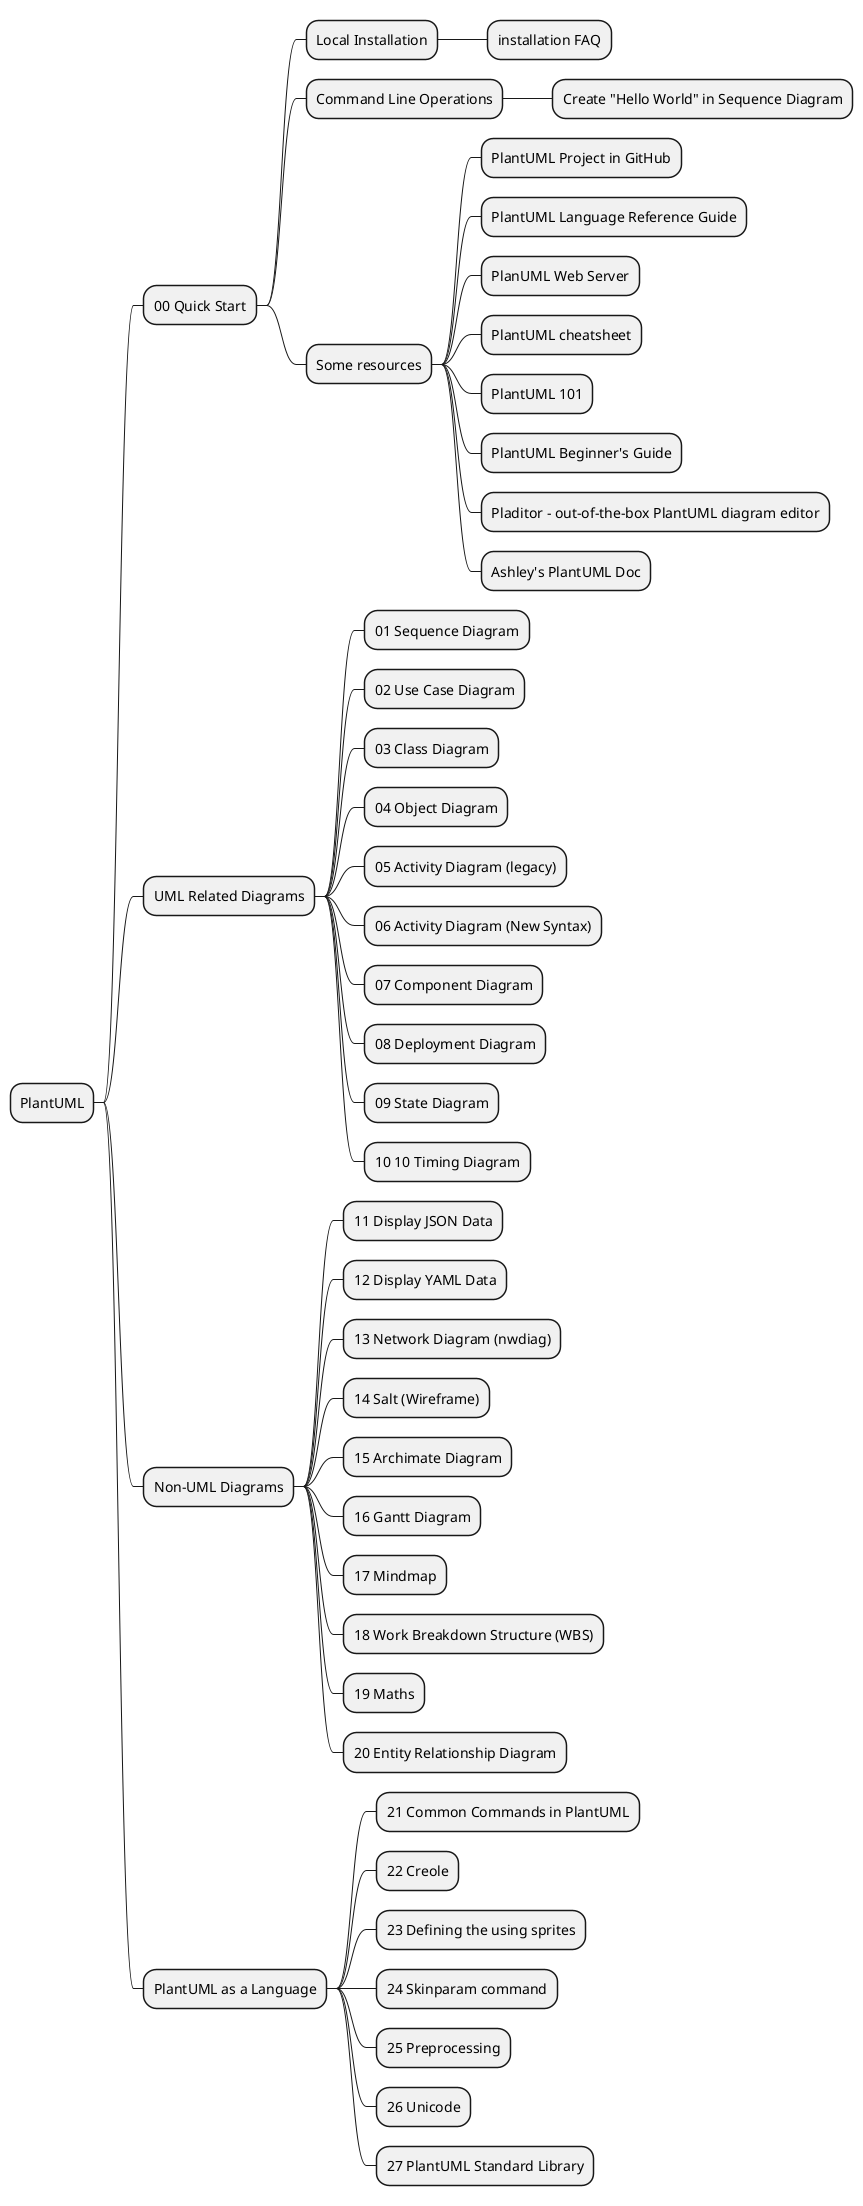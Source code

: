 @startmindmap
* PlantUML
** 00 Quick Start
*** Local Installation
**** installation FAQ
*** Command Line Operations
**** Create "Hello World" in Sequence Diagram
*** Some resources
**** PlantUML Project in GitHub
**** PlantUML Language Reference Guide
**** PlanUML Web Server
**** PlantUML cheatsheet
**** PlantUML 101
**** PlantUML Beginner's Guide
**** Pladitor - out-of-the-box PlantUML diagram editor
**** Ashley's PlantUML Doc
** UML Related Diagrams
*** 01 Sequence Diagram
*** 02 Use Case Diagram
*** 03 Class Diagram
*** 04 Object Diagram
*** 05 Activity Diagram (legacy)
*** 06 Activity Diagram (New Syntax)
*** 07 Component Diagram
*** 08 Deployment Diagram
*** 09 State Diagram
*** 10 10 Timing Diagram
** Non-UML Diagrams
*** 11 Display JSON Data
*** 12 Display YAML Data
*** 13 Network Diagram (nwdiag)
*** 14 Salt (Wireframe)
*** 15 Archimate Diagram
*** 16 Gantt Diagram
*** 17 Mindmap
*** 18 Work Breakdown Structure (WBS)
*** 19 Maths
*** 20 Entity Relationship Diagram
** PlantUML as a Language
*** 21 Common Commands in PlantUML
*** 22 Creole
*** 23 Defining the using sprites
*** 24 Skinparam command
*** 25 Preprocessing
*** 26 Unicode
*** 27 PlantUML Standard Library
@endmindmap